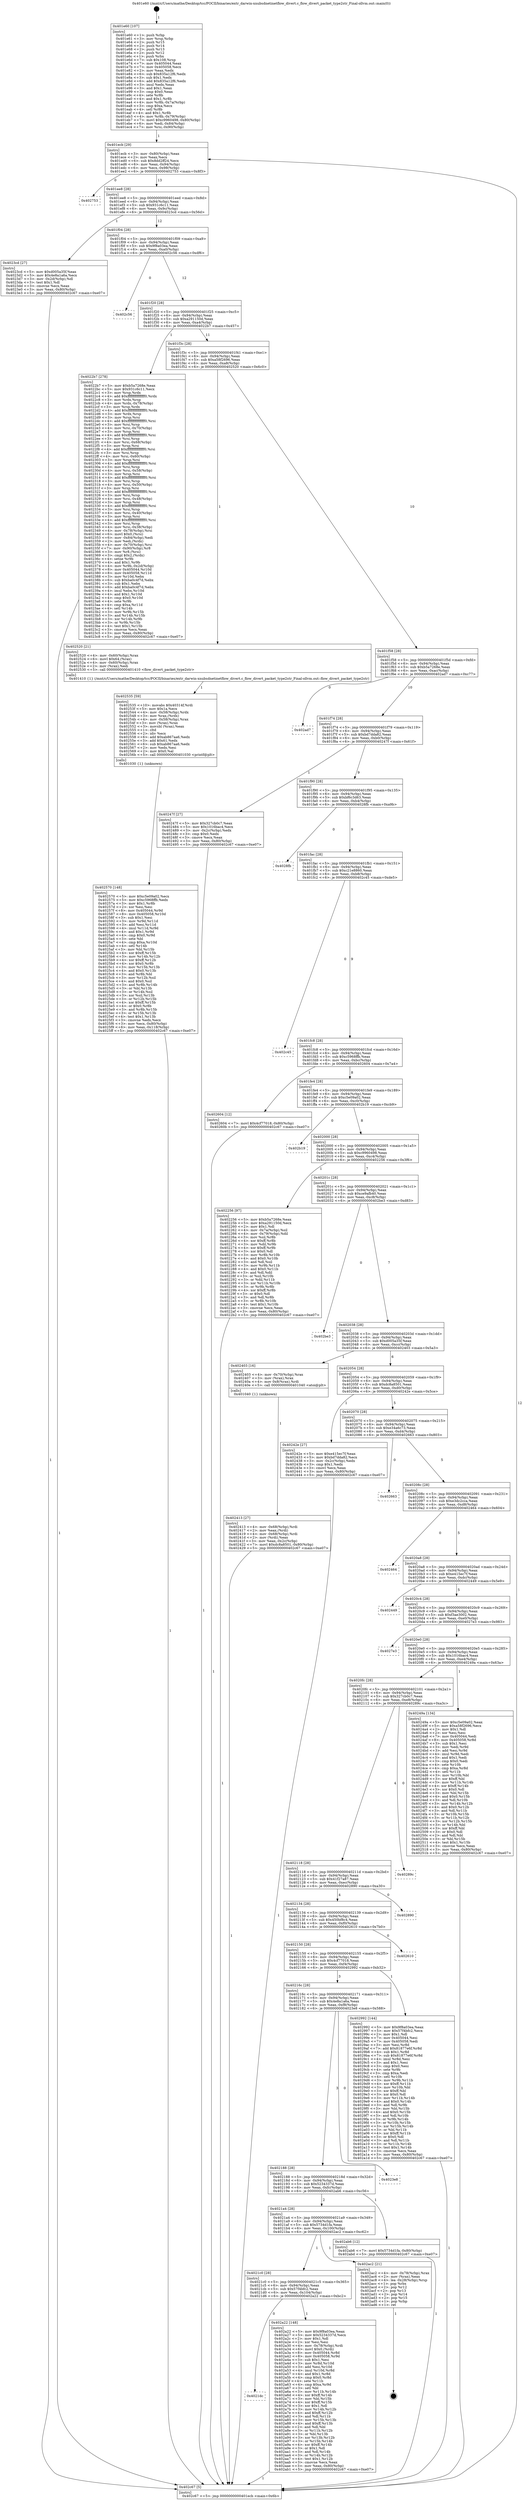 digraph "0x401e60" {
  label = "0x401e60 (/mnt/c/Users/mathe/Desktop/tcc/POCII/binaries/extr_darwin-xnubsdnetinetflow_divert.c_flow_divert_packet_type2str_Final-ollvm.out::main(0))"
  labelloc = "t"
  node[shape=record]

  Entry [label="",width=0.3,height=0.3,shape=circle,fillcolor=black,style=filled]
  "0x401ecb" [label="{
     0x401ecb [29]\l
     | [instrs]\l
     &nbsp;&nbsp;0x401ecb \<+3\>: mov -0x80(%rbp),%eax\l
     &nbsp;&nbsp;0x401ece \<+2\>: mov %eax,%ecx\l
     &nbsp;&nbsp;0x401ed0 \<+6\>: sub $0x8dd2ff24,%ecx\l
     &nbsp;&nbsp;0x401ed6 \<+6\>: mov %eax,-0x94(%rbp)\l
     &nbsp;&nbsp;0x401edc \<+6\>: mov %ecx,-0x98(%rbp)\l
     &nbsp;&nbsp;0x401ee2 \<+6\>: je 0000000000402753 \<main+0x8f3\>\l
  }"]
  "0x402753" [label="{
     0x402753\l
  }", style=dashed]
  "0x401ee8" [label="{
     0x401ee8 [28]\l
     | [instrs]\l
     &nbsp;&nbsp;0x401ee8 \<+5\>: jmp 0000000000401eed \<main+0x8d\>\l
     &nbsp;&nbsp;0x401eed \<+6\>: mov -0x94(%rbp),%eax\l
     &nbsp;&nbsp;0x401ef3 \<+5\>: sub $0x931c6c11,%eax\l
     &nbsp;&nbsp;0x401ef8 \<+6\>: mov %eax,-0x9c(%rbp)\l
     &nbsp;&nbsp;0x401efe \<+6\>: je 00000000004023cd \<main+0x56d\>\l
  }"]
  Exit [label="",width=0.3,height=0.3,shape=circle,fillcolor=black,style=filled,peripheries=2]
  "0x4023cd" [label="{
     0x4023cd [27]\l
     | [instrs]\l
     &nbsp;&nbsp;0x4023cd \<+5\>: mov $0xd005a35f,%eax\l
     &nbsp;&nbsp;0x4023d2 \<+5\>: mov $0x4e8a1a6a,%ecx\l
     &nbsp;&nbsp;0x4023d7 \<+3\>: mov -0x2d(%rbp),%dl\l
     &nbsp;&nbsp;0x4023da \<+3\>: test $0x1,%dl\l
     &nbsp;&nbsp;0x4023dd \<+3\>: cmovne %ecx,%eax\l
     &nbsp;&nbsp;0x4023e0 \<+3\>: mov %eax,-0x80(%rbp)\l
     &nbsp;&nbsp;0x4023e3 \<+5\>: jmp 0000000000402c67 \<main+0xe07\>\l
  }"]
  "0x401f04" [label="{
     0x401f04 [28]\l
     | [instrs]\l
     &nbsp;&nbsp;0x401f04 \<+5\>: jmp 0000000000401f09 \<main+0xa9\>\l
     &nbsp;&nbsp;0x401f09 \<+6\>: mov -0x94(%rbp),%eax\l
     &nbsp;&nbsp;0x401f0f \<+5\>: sub $0x9f8a03ea,%eax\l
     &nbsp;&nbsp;0x401f14 \<+6\>: mov %eax,-0xa0(%rbp)\l
     &nbsp;&nbsp;0x401f1a \<+6\>: je 0000000000402c56 \<main+0xdf6\>\l
  }"]
  "0x4021dc" [label="{
     0x4021dc\l
  }", style=dashed]
  "0x402c56" [label="{
     0x402c56\l
  }", style=dashed]
  "0x401f20" [label="{
     0x401f20 [28]\l
     | [instrs]\l
     &nbsp;&nbsp;0x401f20 \<+5\>: jmp 0000000000401f25 \<main+0xc5\>\l
     &nbsp;&nbsp;0x401f25 \<+6\>: mov -0x94(%rbp),%eax\l
     &nbsp;&nbsp;0x401f2b \<+5\>: sub $0xa291150d,%eax\l
     &nbsp;&nbsp;0x401f30 \<+6\>: mov %eax,-0xa4(%rbp)\l
     &nbsp;&nbsp;0x401f36 \<+6\>: je 00000000004022b7 \<main+0x457\>\l
  }"]
  "0x402a22" [label="{
     0x402a22 [148]\l
     | [instrs]\l
     &nbsp;&nbsp;0x402a22 \<+5\>: mov $0x9f8a03ea,%eax\l
     &nbsp;&nbsp;0x402a27 \<+5\>: mov $0x5234337d,%ecx\l
     &nbsp;&nbsp;0x402a2c \<+2\>: mov $0x1,%dl\l
     &nbsp;&nbsp;0x402a2e \<+2\>: xor %esi,%esi\l
     &nbsp;&nbsp;0x402a30 \<+4\>: mov -0x78(%rbp),%rdi\l
     &nbsp;&nbsp;0x402a34 \<+6\>: movl $0x0,(%rdi)\l
     &nbsp;&nbsp;0x402a3a \<+8\>: mov 0x405044,%r8d\l
     &nbsp;&nbsp;0x402a42 \<+8\>: mov 0x405058,%r9d\l
     &nbsp;&nbsp;0x402a4a \<+3\>: sub $0x1,%esi\l
     &nbsp;&nbsp;0x402a4d \<+3\>: mov %r8d,%r10d\l
     &nbsp;&nbsp;0x402a50 \<+3\>: add %esi,%r10d\l
     &nbsp;&nbsp;0x402a53 \<+4\>: imul %r10d,%r8d\l
     &nbsp;&nbsp;0x402a57 \<+4\>: and $0x1,%r8d\l
     &nbsp;&nbsp;0x402a5b \<+4\>: cmp $0x0,%r8d\l
     &nbsp;&nbsp;0x402a5f \<+4\>: sete %r11b\l
     &nbsp;&nbsp;0x402a63 \<+4\>: cmp $0xa,%r9d\l
     &nbsp;&nbsp;0x402a67 \<+3\>: setl %bl\l
     &nbsp;&nbsp;0x402a6a \<+3\>: mov %r11b,%r14b\l
     &nbsp;&nbsp;0x402a6d \<+4\>: xor $0xff,%r14b\l
     &nbsp;&nbsp;0x402a71 \<+3\>: mov %bl,%r15b\l
     &nbsp;&nbsp;0x402a74 \<+4\>: xor $0xff,%r15b\l
     &nbsp;&nbsp;0x402a78 \<+3\>: xor $0x1,%dl\l
     &nbsp;&nbsp;0x402a7b \<+3\>: mov %r14b,%r12b\l
     &nbsp;&nbsp;0x402a7e \<+4\>: and $0xff,%r12b\l
     &nbsp;&nbsp;0x402a82 \<+3\>: and %dl,%r11b\l
     &nbsp;&nbsp;0x402a85 \<+3\>: mov %r15b,%r13b\l
     &nbsp;&nbsp;0x402a88 \<+4\>: and $0xff,%r13b\l
     &nbsp;&nbsp;0x402a8c \<+2\>: and %dl,%bl\l
     &nbsp;&nbsp;0x402a8e \<+3\>: or %r11b,%r12b\l
     &nbsp;&nbsp;0x402a91 \<+3\>: or %bl,%r13b\l
     &nbsp;&nbsp;0x402a94 \<+3\>: xor %r13b,%r12b\l
     &nbsp;&nbsp;0x402a97 \<+3\>: or %r15b,%r14b\l
     &nbsp;&nbsp;0x402a9a \<+4\>: xor $0xff,%r14b\l
     &nbsp;&nbsp;0x402a9e \<+3\>: or $0x1,%dl\l
     &nbsp;&nbsp;0x402aa1 \<+3\>: and %dl,%r14b\l
     &nbsp;&nbsp;0x402aa4 \<+3\>: or %r14b,%r12b\l
     &nbsp;&nbsp;0x402aa7 \<+4\>: test $0x1,%r12b\l
     &nbsp;&nbsp;0x402aab \<+3\>: cmovne %ecx,%eax\l
     &nbsp;&nbsp;0x402aae \<+3\>: mov %eax,-0x80(%rbp)\l
     &nbsp;&nbsp;0x402ab1 \<+5\>: jmp 0000000000402c67 \<main+0xe07\>\l
  }"]
  "0x4022b7" [label="{
     0x4022b7 [278]\l
     | [instrs]\l
     &nbsp;&nbsp;0x4022b7 \<+5\>: mov $0xb5a7268e,%eax\l
     &nbsp;&nbsp;0x4022bc \<+5\>: mov $0x931c6c11,%ecx\l
     &nbsp;&nbsp;0x4022c1 \<+3\>: mov %rsp,%rdx\l
     &nbsp;&nbsp;0x4022c4 \<+4\>: add $0xfffffffffffffff0,%rdx\l
     &nbsp;&nbsp;0x4022c8 \<+3\>: mov %rdx,%rsp\l
     &nbsp;&nbsp;0x4022cb \<+4\>: mov %rdx,-0x78(%rbp)\l
     &nbsp;&nbsp;0x4022cf \<+3\>: mov %rsp,%rdx\l
     &nbsp;&nbsp;0x4022d2 \<+4\>: add $0xfffffffffffffff0,%rdx\l
     &nbsp;&nbsp;0x4022d6 \<+3\>: mov %rdx,%rsp\l
     &nbsp;&nbsp;0x4022d9 \<+3\>: mov %rsp,%rsi\l
     &nbsp;&nbsp;0x4022dc \<+4\>: add $0xfffffffffffffff0,%rsi\l
     &nbsp;&nbsp;0x4022e0 \<+3\>: mov %rsi,%rsp\l
     &nbsp;&nbsp;0x4022e3 \<+4\>: mov %rsi,-0x70(%rbp)\l
     &nbsp;&nbsp;0x4022e7 \<+3\>: mov %rsp,%rsi\l
     &nbsp;&nbsp;0x4022ea \<+4\>: add $0xfffffffffffffff0,%rsi\l
     &nbsp;&nbsp;0x4022ee \<+3\>: mov %rsi,%rsp\l
     &nbsp;&nbsp;0x4022f1 \<+4\>: mov %rsi,-0x68(%rbp)\l
     &nbsp;&nbsp;0x4022f5 \<+3\>: mov %rsp,%rsi\l
     &nbsp;&nbsp;0x4022f8 \<+4\>: add $0xfffffffffffffff0,%rsi\l
     &nbsp;&nbsp;0x4022fc \<+3\>: mov %rsi,%rsp\l
     &nbsp;&nbsp;0x4022ff \<+4\>: mov %rsi,-0x60(%rbp)\l
     &nbsp;&nbsp;0x402303 \<+3\>: mov %rsp,%rsi\l
     &nbsp;&nbsp;0x402306 \<+4\>: add $0xfffffffffffffff0,%rsi\l
     &nbsp;&nbsp;0x40230a \<+3\>: mov %rsi,%rsp\l
     &nbsp;&nbsp;0x40230d \<+4\>: mov %rsi,-0x58(%rbp)\l
     &nbsp;&nbsp;0x402311 \<+3\>: mov %rsp,%rsi\l
     &nbsp;&nbsp;0x402314 \<+4\>: add $0xfffffffffffffff0,%rsi\l
     &nbsp;&nbsp;0x402318 \<+3\>: mov %rsi,%rsp\l
     &nbsp;&nbsp;0x40231b \<+4\>: mov %rsi,-0x50(%rbp)\l
     &nbsp;&nbsp;0x40231f \<+3\>: mov %rsp,%rsi\l
     &nbsp;&nbsp;0x402322 \<+4\>: add $0xfffffffffffffff0,%rsi\l
     &nbsp;&nbsp;0x402326 \<+3\>: mov %rsi,%rsp\l
     &nbsp;&nbsp;0x402329 \<+4\>: mov %rsi,-0x48(%rbp)\l
     &nbsp;&nbsp;0x40232d \<+3\>: mov %rsp,%rsi\l
     &nbsp;&nbsp;0x402330 \<+4\>: add $0xfffffffffffffff0,%rsi\l
     &nbsp;&nbsp;0x402334 \<+3\>: mov %rsi,%rsp\l
     &nbsp;&nbsp;0x402337 \<+4\>: mov %rsi,-0x40(%rbp)\l
     &nbsp;&nbsp;0x40233b \<+3\>: mov %rsp,%rsi\l
     &nbsp;&nbsp;0x40233e \<+4\>: add $0xfffffffffffffff0,%rsi\l
     &nbsp;&nbsp;0x402342 \<+3\>: mov %rsi,%rsp\l
     &nbsp;&nbsp;0x402345 \<+4\>: mov %rsi,-0x38(%rbp)\l
     &nbsp;&nbsp;0x402349 \<+4\>: mov -0x78(%rbp),%rsi\l
     &nbsp;&nbsp;0x40234d \<+6\>: movl $0x0,(%rsi)\l
     &nbsp;&nbsp;0x402353 \<+6\>: mov -0x84(%rbp),%edi\l
     &nbsp;&nbsp;0x402359 \<+2\>: mov %edi,(%rdx)\l
     &nbsp;&nbsp;0x40235b \<+4\>: mov -0x70(%rbp),%rsi\l
     &nbsp;&nbsp;0x40235f \<+7\>: mov -0x90(%rbp),%r8\l
     &nbsp;&nbsp;0x402366 \<+3\>: mov %r8,(%rsi)\l
     &nbsp;&nbsp;0x402369 \<+3\>: cmpl $0x2,(%rdx)\l
     &nbsp;&nbsp;0x40236c \<+4\>: setne %r9b\l
     &nbsp;&nbsp;0x402370 \<+4\>: and $0x1,%r9b\l
     &nbsp;&nbsp;0x402374 \<+4\>: mov %r9b,-0x2d(%rbp)\l
     &nbsp;&nbsp;0x402378 \<+8\>: mov 0x405044,%r10d\l
     &nbsp;&nbsp;0x402380 \<+8\>: mov 0x405058,%r11d\l
     &nbsp;&nbsp;0x402388 \<+3\>: mov %r10d,%ebx\l
     &nbsp;&nbsp;0x40238b \<+6\>: sub $0xba0c4f7d,%ebx\l
     &nbsp;&nbsp;0x402391 \<+3\>: sub $0x1,%ebx\l
     &nbsp;&nbsp;0x402394 \<+6\>: add $0xba0c4f7d,%ebx\l
     &nbsp;&nbsp;0x40239a \<+4\>: imul %ebx,%r10d\l
     &nbsp;&nbsp;0x40239e \<+4\>: and $0x1,%r10d\l
     &nbsp;&nbsp;0x4023a2 \<+4\>: cmp $0x0,%r10d\l
     &nbsp;&nbsp;0x4023a6 \<+4\>: sete %r9b\l
     &nbsp;&nbsp;0x4023aa \<+4\>: cmp $0xa,%r11d\l
     &nbsp;&nbsp;0x4023ae \<+4\>: setl %r14b\l
     &nbsp;&nbsp;0x4023b2 \<+3\>: mov %r9b,%r15b\l
     &nbsp;&nbsp;0x4023b5 \<+3\>: and %r14b,%r15b\l
     &nbsp;&nbsp;0x4023b8 \<+3\>: xor %r14b,%r9b\l
     &nbsp;&nbsp;0x4023bb \<+3\>: or %r9b,%r15b\l
     &nbsp;&nbsp;0x4023be \<+4\>: test $0x1,%r15b\l
     &nbsp;&nbsp;0x4023c2 \<+3\>: cmovne %ecx,%eax\l
     &nbsp;&nbsp;0x4023c5 \<+3\>: mov %eax,-0x80(%rbp)\l
     &nbsp;&nbsp;0x4023c8 \<+5\>: jmp 0000000000402c67 \<main+0xe07\>\l
  }"]
  "0x401f3c" [label="{
     0x401f3c [28]\l
     | [instrs]\l
     &nbsp;&nbsp;0x401f3c \<+5\>: jmp 0000000000401f41 \<main+0xe1\>\l
     &nbsp;&nbsp;0x401f41 \<+6\>: mov -0x94(%rbp),%eax\l
     &nbsp;&nbsp;0x401f47 \<+5\>: sub $0xa58f2696,%eax\l
     &nbsp;&nbsp;0x401f4c \<+6\>: mov %eax,-0xa8(%rbp)\l
     &nbsp;&nbsp;0x401f52 \<+6\>: je 0000000000402520 \<main+0x6c0\>\l
  }"]
  "0x4021c0" [label="{
     0x4021c0 [28]\l
     | [instrs]\l
     &nbsp;&nbsp;0x4021c0 \<+5\>: jmp 00000000004021c5 \<main+0x365\>\l
     &nbsp;&nbsp;0x4021c5 \<+6\>: mov -0x94(%rbp),%eax\l
     &nbsp;&nbsp;0x4021cb \<+5\>: sub $0x57f4bfc2,%eax\l
     &nbsp;&nbsp;0x4021d0 \<+6\>: mov %eax,-0x104(%rbp)\l
     &nbsp;&nbsp;0x4021d6 \<+6\>: je 0000000000402a22 \<main+0xbc2\>\l
  }"]
  "0x402520" [label="{
     0x402520 [21]\l
     | [instrs]\l
     &nbsp;&nbsp;0x402520 \<+4\>: mov -0x60(%rbp),%rax\l
     &nbsp;&nbsp;0x402524 \<+6\>: movl $0x64,(%rax)\l
     &nbsp;&nbsp;0x40252a \<+4\>: mov -0x60(%rbp),%rax\l
     &nbsp;&nbsp;0x40252e \<+2\>: mov (%rax),%edi\l
     &nbsp;&nbsp;0x402530 \<+5\>: call 0000000000401410 \<flow_divert_packet_type2str\>\l
     | [calls]\l
     &nbsp;&nbsp;0x401410 \{1\} (/mnt/c/Users/mathe/Desktop/tcc/POCII/binaries/extr_darwin-xnubsdnetinetflow_divert.c_flow_divert_packet_type2str_Final-ollvm.out::flow_divert_packet_type2str)\l
  }"]
  "0x401f58" [label="{
     0x401f58 [28]\l
     | [instrs]\l
     &nbsp;&nbsp;0x401f58 \<+5\>: jmp 0000000000401f5d \<main+0xfd\>\l
     &nbsp;&nbsp;0x401f5d \<+6\>: mov -0x94(%rbp),%eax\l
     &nbsp;&nbsp;0x401f63 \<+5\>: sub $0xb5a7268e,%eax\l
     &nbsp;&nbsp;0x401f68 \<+6\>: mov %eax,-0xac(%rbp)\l
     &nbsp;&nbsp;0x401f6e \<+6\>: je 0000000000402ad7 \<main+0xc77\>\l
  }"]
  "0x402ac2" [label="{
     0x402ac2 [21]\l
     | [instrs]\l
     &nbsp;&nbsp;0x402ac2 \<+4\>: mov -0x78(%rbp),%rax\l
     &nbsp;&nbsp;0x402ac6 \<+2\>: mov (%rax),%eax\l
     &nbsp;&nbsp;0x402ac8 \<+4\>: lea -0x28(%rbp),%rsp\l
     &nbsp;&nbsp;0x402acc \<+1\>: pop %rbx\l
     &nbsp;&nbsp;0x402acd \<+2\>: pop %r12\l
     &nbsp;&nbsp;0x402acf \<+2\>: pop %r13\l
     &nbsp;&nbsp;0x402ad1 \<+2\>: pop %r14\l
     &nbsp;&nbsp;0x402ad3 \<+2\>: pop %r15\l
     &nbsp;&nbsp;0x402ad5 \<+1\>: pop %rbp\l
     &nbsp;&nbsp;0x402ad6 \<+1\>: ret\l
  }"]
  "0x402ad7" [label="{
     0x402ad7\l
  }", style=dashed]
  "0x401f74" [label="{
     0x401f74 [28]\l
     | [instrs]\l
     &nbsp;&nbsp;0x401f74 \<+5\>: jmp 0000000000401f79 \<main+0x119\>\l
     &nbsp;&nbsp;0x401f79 \<+6\>: mov -0x94(%rbp),%eax\l
     &nbsp;&nbsp;0x401f7f \<+5\>: sub $0xbd7dda82,%eax\l
     &nbsp;&nbsp;0x401f84 \<+6\>: mov %eax,-0xb0(%rbp)\l
     &nbsp;&nbsp;0x401f8a \<+6\>: je 000000000040247f \<main+0x61f\>\l
  }"]
  "0x4021a4" [label="{
     0x4021a4 [28]\l
     | [instrs]\l
     &nbsp;&nbsp;0x4021a4 \<+5\>: jmp 00000000004021a9 \<main+0x349\>\l
     &nbsp;&nbsp;0x4021a9 \<+6\>: mov -0x94(%rbp),%eax\l
     &nbsp;&nbsp;0x4021af \<+5\>: sub $0x5734d1fa,%eax\l
     &nbsp;&nbsp;0x4021b4 \<+6\>: mov %eax,-0x100(%rbp)\l
     &nbsp;&nbsp;0x4021ba \<+6\>: je 0000000000402ac2 \<main+0xc62\>\l
  }"]
  "0x40247f" [label="{
     0x40247f [27]\l
     | [instrs]\l
     &nbsp;&nbsp;0x40247f \<+5\>: mov $0x327cb0c7,%eax\l
     &nbsp;&nbsp;0x402484 \<+5\>: mov $0x1016bac4,%ecx\l
     &nbsp;&nbsp;0x402489 \<+3\>: mov -0x2c(%rbp),%edx\l
     &nbsp;&nbsp;0x40248c \<+3\>: cmp $0x0,%edx\l
     &nbsp;&nbsp;0x40248f \<+3\>: cmove %ecx,%eax\l
     &nbsp;&nbsp;0x402492 \<+3\>: mov %eax,-0x80(%rbp)\l
     &nbsp;&nbsp;0x402495 \<+5\>: jmp 0000000000402c67 \<main+0xe07\>\l
  }"]
  "0x401f90" [label="{
     0x401f90 [28]\l
     | [instrs]\l
     &nbsp;&nbsp;0x401f90 \<+5\>: jmp 0000000000401f95 \<main+0x135\>\l
     &nbsp;&nbsp;0x401f95 \<+6\>: mov -0x94(%rbp),%eax\l
     &nbsp;&nbsp;0x401f9b \<+5\>: sub $0xbf6c3d63,%eax\l
     &nbsp;&nbsp;0x401fa0 \<+6\>: mov %eax,-0xb4(%rbp)\l
     &nbsp;&nbsp;0x401fa6 \<+6\>: je 00000000004028fb \<main+0xa9b\>\l
  }"]
  "0x402ab6" [label="{
     0x402ab6 [12]\l
     | [instrs]\l
     &nbsp;&nbsp;0x402ab6 \<+7\>: movl $0x5734d1fa,-0x80(%rbp)\l
     &nbsp;&nbsp;0x402abd \<+5\>: jmp 0000000000402c67 \<main+0xe07\>\l
  }"]
  "0x4028fb" [label="{
     0x4028fb\l
  }", style=dashed]
  "0x401fac" [label="{
     0x401fac [28]\l
     | [instrs]\l
     &nbsp;&nbsp;0x401fac \<+5\>: jmp 0000000000401fb1 \<main+0x151\>\l
     &nbsp;&nbsp;0x401fb1 \<+6\>: mov -0x94(%rbp),%eax\l
     &nbsp;&nbsp;0x401fb7 \<+5\>: sub $0xc21e8860,%eax\l
     &nbsp;&nbsp;0x401fbc \<+6\>: mov %eax,-0xb8(%rbp)\l
     &nbsp;&nbsp;0x401fc2 \<+6\>: je 0000000000402c45 \<main+0xde5\>\l
  }"]
  "0x402188" [label="{
     0x402188 [28]\l
     | [instrs]\l
     &nbsp;&nbsp;0x402188 \<+5\>: jmp 000000000040218d \<main+0x32d\>\l
     &nbsp;&nbsp;0x40218d \<+6\>: mov -0x94(%rbp),%eax\l
     &nbsp;&nbsp;0x402193 \<+5\>: sub $0x5234337d,%eax\l
     &nbsp;&nbsp;0x402198 \<+6\>: mov %eax,-0xfc(%rbp)\l
     &nbsp;&nbsp;0x40219e \<+6\>: je 0000000000402ab6 \<main+0xc56\>\l
  }"]
  "0x402c45" [label="{
     0x402c45\l
  }", style=dashed]
  "0x401fc8" [label="{
     0x401fc8 [28]\l
     | [instrs]\l
     &nbsp;&nbsp;0x401fc8 \<+5\>: jmp 0000000000401fcd \<main+0x16d\>\l
     &nbsp;&nbsp;0x401fcd \<+6\>: mov -0x94(%rbp),%eax\l
     &nbsp;&nbsp;0x401fd3 \<+5\>: sub $0xc5968ffb,%eax\l
     &nbsp;&nbsp;0x401fd8 \<+6\>: mov %eax,-0xbc(%rbp)\l
     &nbsp;&nbsp;0x401fde \<+6\>: je 0000000000402604 \<main+0x7a4\>\l
  }"]
  "0x4023e8" [label="{
     0x4023e8\l
  }", style=dashed]
  "0x402604" [label="{
     0x402604 [12]\l
     | [instrs]\l
     &nbsp;&nbsp;0x402604 \<+7\>: movl $0x4cf77018,-0x80(%rbp)\l
     &nbsp;&nbsp;0x40260b \<+5\>: jmp 0000000000402c67 \<main+0xe07\>\l
  }"]
  "0x401fe4" [label="{
     0x401fe4 [28]\l
     | [instrs]\l
     &nbsp;&nbsp;0x401fe4 \<+5\>: jmp 0000000000401fe9 \<main+0x189\>\l
     &nbsp;&nbsp;0x401fe9 \<+6\>: mov -0x94(%rbp),%eax\l
     &nbsp;&nbsp;0x401fef \<+5\>: sub $0xc5e09a02,%eax\l
     &nbsp;&nbsp;0x401ff4 \<+6\>: mov %eax,-0xc0(%rbp)\l
     &nbsp;&nbsp;0x401ffa \<+6\>: je 0000000000402b19 \<main+0xcb9\>\l
  }"]
  "0x40216c" [label="{
     0x40216c [28]\l
     | [instrs]\l
     &nbsp;&nbsp;0x40216c \<+5\>: jmp 0000000000402171 \<main+0x311\>\l
     &nbsp;&nbsp;0x402171 \<+6\>: mov -0x94(%rbp),%eax\l
     &nbsp;&nbsp;0x402177 \<+5\>: sub $0x4e8a1a6a,%eax\l
     &nbsp;&nbsp;0x40217c \<+6\>: mov %eax,-0xf8(%rbp)\l
     &nbsp;&nbsp;0x402182 \<+6\>: je 00000000004023e8 \<main+0x588\>\l
  }"]
  "0x402b19" [label="{
     0x402b19\l
  }", style=dashed]
  "0x402000" [label="{
     0x402000 [28]\l
     | [instrs]\l
     &nbsp;&nbsp;0x402000 \<+5\>: jmp 0000000000402005 \<main+0x1a5\>\l
     &nbsp;&nbsp;0x402005 \<+6\>: mov -0x94(%rbp),%eax\l
     &nbsp;&nbsp;0x40200b \<+5\>: sub $0xc9960498,%eax\l
     &nbsp;&nbsp;0x402010 \<+6\>: mov %eax,-0xc4(%rbp)\l
     &nbsp;&nbsp;0x402016 \<+6\>: je 0000000000402256 \<main+0x3f6\>\l
  }"]
  "0x402992" [label="{
     0x402992 [144]\l
     | [instrs]\l
     &nbsp;&nbsp;0x402992 \<+5\>: mov $0x9f8a03ea,%eax\l
     &nbsp;&nbsp;0x402997 \<+5\>: mov $0x57f4bfc2,%ecx\l
     &nbsp;&nbsp;0x40299c \<+2\>: mov $0x1,%dl\l
     &nbsp;&nbsp;0x40299e \<+7\>: mov 0x405044,%esi\l
     &nbsp;&nbsp;0x4029a5 \<+7\>: mov 0x405058,%edi\l
     &nbsp;&nbsp;0x4029ac \<+3\>: mov %esi,%r8d\l
     &nbsp;&nbsp;0x4029af \<+7\>: add $0x81877e6f,%r8d\l
     &nbsp;&nbsp;0x4029b6 \<+4\>: sub $0x1,%r8d\l
     &nbsp;&nbsp;0x4029ba \<+7\>: sub $0x81877e6f,%r8d\l
     &nbsp;&nbsp;0x4029c1 \<+4\>: imul %r8d,%esi\l
     &nbsp;&nbsp;0x4029c5 \<+3\>: and $0x1,%esi\l
     &nbsp;&nbsp;0x4029c8 \<+3\>: cmp $0x0,%esi\l
     &nbsp;&nbsp;0x4029cb \<+4\>: sete %r9b\l
     &nbsp;&nbsp;0x4029cf \<+3\>: cmp $0xa,%edi\l
     &nbsp;&nbsp;0x4029d2 \<+4\>: setl %r10b\l
     &nbsp;&nbsp;0x4029d6 \<+3\>: mov %r9b,%r11b\l
     &nbsp;&nbsp;0x4029d9 \<+4\>: xor $0xff,%r11b\l
     &nbsp;&nbsp;0x4029dd \<+3\>: mov %r10b,%bl\l
     &nbsp;&nbsp;0x4029e0 \<+3\>: xor $0xff,%bl\l
     &nbsp;&nbsp;0x4029e3 \<+3\>: xor $0x0,%dl\l
     &nbsp;&nbsp;0x4029e6 \<+3\>: mov %r11b,%r14b\l
     &nbsp;&nbsp;0x4029e9 \<+4\>: and $0x0,%r14b\l
     &nbsp;&nbsp;0x4029ed \<+3\>: and %dl,%r9b\l
     &nbsp;&nbsp;0x4029f0 \<+3\>: mov %bl,%r15b\l
     &nbsp;&nbsp;0x4029f3 \<+4\>: and $0x0,%r15b\l
     &nbsp;&nbsp;0x4029f7 \<+3\>: and %dl,%r10b\l
     &nbsp;&nbsp;0x4029fa \<+3\>: or %r9b,%r14b\l
     &nbsp;&nbsp;0x4029fd \<+3\>: or %r10b,%r15b\l
     &nbsp;&nbsp;0x402a00 \<+3\>: xor %r15b,%r14b\l
     &nbsp;&nbsp;0x402a03 \<+3\>: or %bl,%r11b\l
     &nbsp;&nbsp;0x402a06 \<+4\>: xor $0xff,%r11b\l
     &nbsp;&nbsp;0x402a0a \<+3\>: or $0x0,%dl\l
     &nbsp;&nbsp;0x402a0d \<+3\>: and %dl,%r11b\l
     &nbsp;&nbsp;0x402a10 \<+3\>: or %r11b,%r14b\l
     &nbsp;&nbsp;0x402a13 \<+4\>: test $0x1,%r14b\l
     &nbsp;&nbsp;0x402a17 \<+3\>: cmovne %ecx,%eax\l
     &nbsp;&nbsp;0x402a1a \<+3\>: mov %eax,-0x80(%rbp)\l
     &nbsp;&nbsp;0x402a1d \<+5\>: jmp 0000000000402c67 \<main+0xe07\>\l
  }"]
  "0x402256" [label="{
     0x402256 [97]\l
     | [instrs]\l
     &nbsp;&nbsp;0x402256 \<+5\>: mov $0xb5a7268e,%eax\l
     &nbsp;&nbsp;0x40225b \<+5\>: mov $0xa291150d,%ecx\l
     &nbsp;&nbsp;0x402260 \<+2\>: mov $0x1,%dl\l
     &nbsp;&nbsp;0x402262 \<+4\>: mov -0x7a(%rbp),%sil\l
     &nbsp;&nbsp;0x402266 \<+4\>: mov -0x79(%rbp),%dil\l
     &nbsp;&nbsp;0x40226a \<+3\>: mov %sil,%r8b\l
     &nbsp;&nbsp;0x40226d \<+4\>: xor $0xff,%r8b\l
     &nbsp;&nbsp;0x402271 \<+3\>: mov %dil,%r9b\l
     &nbsp;&nbsp;0x402274 \<+4\>: xor $0xff,%r9b\l
     &nbsp;&nbsp;0x402278 \<+3\>: xor $0x0,%dl\l
     &nbsp;&nbsp;0x40227b \<+3\>: mov %r8b,%r10b\l
     &nbsp;&nbsp;0x40227e \<+4\>: and $0x0,%r10b\l
     &nbsp;&nbsp;0x402282 \<+3\>: and %dl,%sil\l
     &nbsp;&nbsp;0x402285 \<+3\>: mov %r9b,%r11b\l
     &nbsp;&nbsp;0x402288 \<+4\>: and $0x0,%r11b\l
     &nbsp;&nbsp;0x40228c \<+3\>: and %dl,%dil\l
     &nbsp;&nbsp;0x40228f \<+3\>: or %sil,%r10b\l
     &nbsp;&nbsp;0x402292 \<+3\>: or %dil,%r11b\l
     &nbsp;&nbsp;0x402295 \<+3\>: xor %r11b,%r10b\l
     &nbsp;&nbsp;0x402298 \<+3\>: or %r9b,%r8b\l
     &nbsp;&nbsp;0x40229b \<+4\>: xor $0xff,%r8b\l
     &nbsp;&nbsp;0x40229f \<+3\>: or $0x0,%dl\l
     &nbsp;&nbsp;0x4022a2 \<+3\>: and %dl,%r8b\l
     &nbsp;&nbsp;0x4022a5 \<+3\>: or %r8b,%r10b\l
     &nbsp;&nbsp;0x4022a8 \<+4\>: test $0x1,%r10b\l
     &nbsp;&nbsp;0x4022ac \<+3\>: cmovne %ecx,%eax\l
     &nbsp;&nbsp;0x4022af \<+3\>: mov %eax,-0x80(%rbp)\l
     &nbsp;&nbsp;0x4022b2 \<+5\>: jmp 0000000000402c67 \<main+0xe07\>\l
  }"]
  "0x40201c" [label="{
     0x40201c [28]\l
     | [instrs]\l
     &nbsp;&nbsp;0x40201c \<+5\>: jmp 0000000000402021 \<main+0x1c1\>\l
     &nbsp;&nbsp;0x402021 \<+6\>: mov -0x94(%rbp),%eax\l
     &nbsp;&nbsp;0x402027 \<+5\>: sub $0xce9afb40,%eax\l
     &nbsp;&nbsp;0x40202c \<+6\>: mov %eax,-0xc8(%rbp)\l
     &nbsp;&nbsp;0x402032 \<+6\>: je 0000000000402be3 \<main+0xd83\>\l
  }"]
  "0x402c67" [label="{
     0x402c67 [5]\l
     | [instrs]\l
     &nbsp;&nbsp;0x402c67 \<+5\>: jmp 0000000000401ecb \<main+0x6b\>\l
  }"]
  "0x401e60" [label="{
     0x401e60 [107]\l
     | [instrs]\l
     &nbsp;&nbsp;0x401e60 \<+1\>: push %rbp\l
     &nbsp;&nbsp;0x401e61 \<+3\>: mov %rsp,%rbp\l
     &nbsp;&nbsp;0x401e64 \<+2\>: push %r15\l
     &nbsp;&nbsp;0x401e66 \<+2\>: push %r14\l
     &nbsp;&nbsp;0x401e68 \<+2\>: push %r13\l
     &nbsp;&nbsp;0x401e6a \<+2\>: push %r12\l
     &nbsp;&nbsp;0x401e6c \<+1\>: push %rbx\l
     &nbsp;&nbsp;0x401e6d \<+7\>: sub $0x108,%rsp\l
     &nbsp;&nbsp;0x401e74 \<+7\>: mov 0x405044,%eax\l
     &nbsp;&nbsp;0x401e7b \<+7\>: mov 0x405058,%ecx\l
     &nbsp;&nbsp;0x401e82 \<+2\>: mov %eax,%edx\l
     &nbsp;&nbsp;0x401e84 \<+6\>: sub $0x835a12f6,%edx\l
     &nbsp;&nbsp;0x401e8a \<+3\>: sub $0x1,%edx\l
     &nbsp;&nbsp;0x401e8d \<+6\>: add $0x835a12f6,%edx\l
     &nbsp;&nbsp;0x401e93 \<+3\>: imul %edx,%eax\l
     &nbsp;&nbsp;0x401e96 \<+3\>: and $0x1,%eax\l
     &nbsp;&nbsp;0x401e99 \<+3\>: cmp $0x0,%eax\l
     &nbsp;&nbsp;0x401e9c \<+4\>: sete %r8b\l
     &nbsp;&nbsp;0x401ea0 \<+4\>: and $0x1,%r8b\l
     &nbsp;&nbsp;0x401ea4 \<+4\>: mov %r8b,-0x7a(%rbp)\l
     &nbsp;&nbsp;0x401ea8 \<+3\>: cmp $0xa,%ecx\l
     &nbsp;&nbsp;0x401eab \<+4\>: setl %r8b\l
     &nbsp;&nbsp;0x401eaf \<+4\>: and $0x1,%r8b\l
     &nbsp;&nbsp;0x401eb3 \<+4\>: mov %r8b,-0x79(%rbp)\l
     &nbsp;&nbsp;0x401eb7 \<+7\>: movl $0xc9960498,-0x80(%rbp)\l
     &nbsp;&nbsp;0x401ebe \<+6\>: mov %edi,-0x84(%rbp)\l
     &nbsp;&nbsp;0x401ec4 \<+7\>: mov %rsi,-0x90(%rbp)\l
  }"]
  "0x402150" [label="{
     0x402150 [28]\l
     | [instrs]\l
     &nbsp;&nbsp;0x402150 \<+5\>: jmp 0000000000402155 \<main+0x2f5\>\l
     &nbsp;&nbsp;0x402155 \<+6\>: mov -0x94(%rbp),%eax\l
     &nbsp;&nbsp;0x40215b \<+5\>: sub $0x4cf77018,%eax\l
     &nbsp;&nbsp;0x402160 \<+6\>: mov %eax,-0xf4(%rbp)\l
     &nbsp;&nbsp;0x402166 \<+6\>: je 0000000000402992 \<main+0xb32\>\l
  }"]
  "0x402610" [label="{
     0x402610\l
  }", style=dashed]
  "0x402be3" [label="{
     0x402be3\l
  }", style=dashed]
  "0x402038" [label="{
     0x402038 [28]\l
     | [instrs]\l
     &nbsp;&nbsp;0x402038 \<+5\>: jmp 000000000040203d \<main+0x1dd\>\l
     &nbsp;&nbsp;0x40203d \<+6\>: mov -0x94(%rbp),%eax\l
     &nbsp;&nbsp;0x402043 \<+5\>: sub $0xd005a35f,%eax\l
     &nbsp;&nbsp;0x402048 \<+6\>: mov %eax,-0xcc(%rbp)\l
     &nbsp;&nbsp;0x40204e \<+6\>: je 0000000000402403 \<main+0x5a3\>\l
  }"]
  "0x402134" [label="{
     0x402134 [28]\l
     | [instrs]\l
     &nbsp;&nbsp;0x402134 \<+5\>: jmp 0000000000402139 \<main+0x2d9\>\l
     &nbsp;&nbsp;0x402139 \<+6\>: mov -0x94(%rbp),%eax\l
     &nbsp;&nbsp;0x40213f \<+5\>: sub $0x450bf8c4,%eax\l
     &nbsp;&nbsp;0x402144 \<+6\>: mov %eax,-0xf0(%rbp)\l
     &nbsp;&nbsp;0x40214a \<+6\>: je 0000000000402610 \<main+0x7b0\>\l
  }"]
  "0x402403" [label="{
     0x402403 [16]\l
     | [instrs]\l
     &nbsp;&nbsp;0x402403 \<+4\>: mov -0x70(%rbp),%rax\l
     &nbsp;&nbsp;0x402407 \<+3\>: mov (%rax),%rax\l
     &nbsp;&nbsp;0x40240a \<+4\>: mov 0x8(%rax),%rdi\l
     &nbsp;&nbsp;0x40240e \<+5\>: call 0000000000401040 \<atoi@plt\>\l
     | [calls]\l
     &nbsp;&nbsp;0x401040 \{1\} (unknown)\l
  }"]
  "0x402054" [label="{
     0x402054 [28]\l
     | [instrs]\l
     &nbsp;&nbsp;0x402054 \<+5\>: jmp 0000000000402059 \<main+0x1f9\>\l
     &nbsp;&nbsp;0x402059 \<+6\>: mov -0x94(%rbp),%eax\l
     &nbsp;&nbsp;0x40205f \<+5\>: sub $0xdc8a8501,%eax\l
     &nbsp;&nbsp;0x402064 \<+6\>: mov %eax,-0xd0(%rbp)\l
     &nbsp;&nbsp;0x40206a \<+6\>: je 000000000040242e \<main+0x5ce\>\l
  }"]
  "0x402413" [label="{
     0x402413 [27]\l
     | [instrs]\l
     &nbsp;&nbsp;0x402413 \<+4\>: mov -0x68(%rbp),%rdi\l
     &nbsp;&nbsp;0x402417 \<+2\>: mov %eax,(%rdi)\l
     &nbsp;&nbsp;0x402419 \<+4\>: mov -0x68(%rbp),%rdi\l
     &nbsp;&nbsp;0x40241d \<+2\>: mov (%rdi),%eax\l
     &nbsp;&nbsp;0x40241f \<+3\>: mov %eax,-0x2c(%rbp)\l
     &nbsp;&nbsp;0x402422 \<+7\>: movl $0xdc8a8501,-0x80(%rbp)\l
     &nbsp;&nbsp;0x402429 \<+5\>: jmp 0000000000402c67 \<main+0xe07\>\l
  }"]
  "0x402890" [label="{
     0x402890\l
  }", style=dashed]
  "0x40242e" [label="{
     0x40242e [27]\l
     | [instrs]\l
     &nbsp;&nbsp;0x40242e \<+5\>: mov $0xe415ec7f,%eax\l
     &nbsp;&nbsp;0x402433 \<+5\>: mov $0xbd7dda82,%ecx\l
     &nbsp;&nbsp;0x402438 \<+3\>: mov -0x2c(%rbp),%edx\l
     &nbsp;&nbsp;0x40243b \<+3\>: cmp $0x1,%edx\l
     &nbsp;&nbsp;0x40243e \<+3\>: cmovl %ecx,%eax\l
     &nbsp;&nbsp;0x402441 \<+3\>: mov %eax,-0x80(%rbp)\l
     &nbsp;&nbsp;0x402444 \<+5\>: jmp 0000000000402c67 \<main+0xe07\>\l
  }"]
  "0x402070" [label="{
     0x402070 [28]\l
     | [instrs]\l
     &nbsp;&nbsp;0x402070 \<+5\>: jmp 0000000000402075 \<main+0x215\>\l
     &nbsp;&nbsp;0x402075 \<+6\>: mov -0x94(%rbp),%eax\l
     &nbsp;&nbsp;0x40207b \<+5\>: sub $0xe34a6c73,%eax\l
     &nbsp;&nbsp;0x402080 \<+6\>: mov %eax,-0xd4(%rbp)\l
     &nbsp;&nbsp;0x402086 \<+6\>: je 0000000000402663 \<main+0x803\>\l
  }"]
  "0x402118" [label="{
     0x402118 [28]\l
     | [instrs]\l
     &nbsp;&nbsp;0x402118 \<+5\>: jmp 000000000040211d \<main+0x2bd\>\l
     &nbsp;&nbsp;0x40211d \<+6\>: mov -0x94(%rbp),%eax\l
     &nbsp;&nbsp;0x402123 \<+5\>: sub $0x41f27a87,%eax\l
     &nbsp;&nbsp;0x402128 \<+6\>: mov %eax,-0xec(%rbp)\l
     &nbsp;&nbsp;0x40212e \<+6\>: je 0000000000402890 \<main+0xa30\>\l
  }"]
  "0x402663" [label="{
     0x402663\l
  }", style=dashed]
  "0x40208c" [label="{
     0x40208c [28]\l
     | [instrs]\l
     &nbsp;&nbsp;0x40208c \<+5\>: jmp 0000000000402091 \<main+0x231\>\l
     &nbsp;&nbsp;0x402091 \<+6\>: mov -0x94(%rbp),%eax\l
     &nbsp;&nbsp;0x402097 \<+5\>: sub $0xe3dc2cca,%eax\l
     &nbsp;&nbsp;0x40209c \<+6\>: mov %eax,-0xd8(%rbp)\l
     &nbsp;&nbsp;0x4020a2 \<+6\>: je 0000000000402464 \<main+0x604\>\l
  }"]
  "0x40289c" [label="{
     0x40289c\l
  }", style=dashed]
  "0x402464" [label="{
     0x402464\l
  }", style=dashed]
  "0x4020a8" [label="{
     0x4020a8 [28]\l
     | [instrs]\l
     &nbsp;&nbsp;0x4020a8 \<+5\>: jmp 00000000004020ad \<main+0x24d\>\l
     &nbsp;&nbsp;0x4020ad \<+6\>: mov -0x94(%rbp),%eax\l
     &nbsp;&nbsp;0x4020b3 \<+5\>: sub $0xe415ec7f,%eax\l
     &nbsp;&nbsp;0x4020b8 \<+6\>: mov %eax,-0xdc(%rbp)\l
     &nbsp;&nbsp;0x4020be \<+6\>: je 0000000000402449 \<main+0x5e9\>\l
  }"]
  "0x402570" [label="{
     0x402570 [148]\l
     | [instrs]\l
     &nbsp;&nbsp;0x402570 \<+5\>: mov $0xc5e09a02,%ecx\l
     &nbsp;&nbsp;0x402575 \<+5\>: mov $0xc5968ffb,%edx\l
     &nbsp;&nbsp;0x40257a \<+3\>: mov $0x1,%r8b\l
     &nbsp;&nbsp;0x40257d \<+2\>: xor %esi,%esi\l
     &nbsp;&nbsp;0x40257f \<+8\>: mov 0x405044,%r9d\l
     &nbsp;&nbsp;0x402587 \<+8\>: mov 0x405058,%r10d\l
     &nbsp;&nbsp;0x40258f \<+3\>: sub $0x1,%esi\l
     &nbsp;&nbsp;0x402592 \<+3\>: mov %r9d,%r11d\l
     &nbsp;&nbsp;0x402595 \<+3\>: add %esi,%r11d\l
     &nbsp;&nbsp;0x402598 \<+4\>: imul %r11d,%r9d\l
     &nbsp;&nbsp;0x40259c \<+4\>: and $0x1,%r9d\l
     &nbsp;&nbsp;0x4025a0 \<+4\>: cmp $0x0,%r9d\l
     &nbsp;&nbsp;0x4025a4 \<+3\>: sete %bl\l
     &nbsp;&nbsp;0x4025a7 \<+4\>: cmp $0xa,%r10d\l
     &nbsp;&nbsp;0x4025ab \<+4\>: setl %r14b\l
     &nbsp;&nbsp;0x4025af \<+3\>: mov %bl,%r15b\l
     &nbsp;&nbsp;0x4025b2 \<+4\>: xor $0xff,%r15b\l
     &nbsp;&nbsp;0x4025b6 \<+3\>: mov %r14b,%r12b\l
     &nbsp;&nbsp;0x4025b9 \<+4\>: xor $0xff,%r12b\l
     &nbsp;&nbsp;0x4025bd \<+4\>: xor $0x0,%r8b\l
     &nbsp;&nbsp;0x4025c1 \<+3\>: mov %r15b,%r13b\l
     &nbsp;&nbsp;0x4025c4 \<+4\>: and $0x0,%r13b\l
     &nbsp;&nbsp;0x4025c8 \<+3\>: and %r8b,%bl\l
     &nbsp;&nbsp;0x4025cb \<+3\>: mov %r12b,%sil\l
     &nbsp;&nbsp;0x4025ce \<+4\>: and $0x0,%sil\l
     &nbsp;&nbsp;0x4025d2 \<+3\>: and %r8b,%r14b\l
     &nbsp;&nbsp;0x4025d5 \<+3\>: or %bl,%r13b\l
     &nbsp;&nbsp;0x4025d8 \<+3\>: or %r14b,%sil\l
     &nbsp;&nbsp;0x4025db \<+3\>: xor %sil,%r13b\l
     &nbsp;&nbsp;0x4025de \<+3\>: or %r12b,%r15b\l
     &nbsp;&nbsp;0x4025e1 \<+4\>: xor $0xff,%r15b\l
     &nbsp;&nbsp;0x4025e5 \<+4\>: or $0x0,%r8b\l
     &nbsp;&nbsp;0x4025e9 \<+3\>: and %r8b,%r15b\l
     &nbsp;&nbsp;0x4025ec \<+3\>: or %r15b,%r13b\l
     &nbsp;&nbsp;0x4025ef \<+4\>: test $0x1,%r13b\l
     &nbsp;&nbsp;0x4025f3 \<+3\>: cmovne %edx,%ecx\l
     &nbsp;&nbsp;0x4025f6 \<+3\>: mov %ecx,-0x80(%rbp)\l
     &nbsp;&nbsp;0x4025f9 \<+6\>: mov %eax,-0x118(%rbp)\l
     &nbsp;&nbsp;0x4025ff \<+5\>: jmp 0000000000402c67 \<main+0xe07\>\l
  }"]
  "0x402449" [label="{
     0x402449\l
  }", style=dashed]
  "0x4020c4" [label="{
     0x4020c4 [28]\l
     | [instrs]\l
     &nbsp;&nbsp;0x4020c4 \<+5\>: jmp 00000000004020c9 \<main+0x269\>\l
     &nbsp;&nbsp;0x4020c9 \<+6\>: mov -0x94(%rbp),%eax\l
     &nbsp;&nbsp;0x4020cf \<+5\>: sub $0xf3ae3002,%eax\l
     &nbsp;&nbsp;0x4020d4 \<+6\>: mov %eax,-0xe0(%rbp)\l
     &nbsp;&nbsp;0x4020da \<+6\>: je 00000000004027e3 \<main+0x983\>\l
  }"]
  "0x402535" [label="{
     0x402535 [59]\l
     | [instrs]\l
     &nbsp;&nbsp;0x402535 \<+10\>: movabs $0x40314f,%rdi\l
     &nbsp;&nbsp;0x40253f \<+5\>: mov $0x1a,%ecx\l
     &nbsp;&nbsp;0x402544 \<+4\>: mov -0x58(%rbp),%rdx\l
     &nbsp;&nbsp;0x402548 \<+3\>: mov %rax,(%rdx)\l
     &nbsp;&nbsp;0x40254b \<+4\>: mov -0x58(%rbp),%rax\l
     &nbsp;&nbsp;0x40254f \<+3\>: mov (%rax),%rax\l
     &nbsp;&nbsp;0x402552 \<+3\>: movsbl (%rax),%eax\l
     &nbsp;&nbsp;0x402555 \<+1\>: cltd\l
     &nbsp;&nbsp;0x402556 \<+2\>: idiv %ecx\l
     &nbsp;&nbsp;0x402558 \<+6\>: add $0xab867aa6,%edx\l
     &nbsp;&nbsp;0x40255e \<+3\>: add $0x61,%edx\l
     &nbsp;&nbsp;0x402561 \<+6\>: sub $0xab867aa6,%edx\l
     &nbsp;&nbsp;0x402567 \<+2\>: mov %edx,%esi\l
     &nbsp;&nbsp;0x402569 \<+2\>: mov $0x0,%al\l
     &nbsp;&nbsp;0x40256b \<+5\>: call 0000000000401030 \<printf@plt\>\l
     | [calls]\l
     &nbsp;&nbsp;0x401030 \{1\} (unknown)\l
  }"]
  "0x4027e3" [label="{
     0x4027e3\l
  }", style=dashed]
  "0x4020e0" [label="{
     0x4020e0 [28]\l
     | [instrs]\l
     &nbsp;&nbsp;0x4020e0 \<+5\>: jmp 00000000004020e5 \<main+0x285\>\l
     &nbsp;&nbsp;0x4020e5 \<+6\>: mov -0x94(%rbp),%eax\l
     &nbsp;&nbsp;0x4020eb \<+5\>: sub $0x1016bac4,%eax\l
     &nbsp;&nbsp;0x4020f0 \<+6\>: mov %eax,-0xe4(%rbp)\l
     &nbsp;&nbsp;0x4020f6 \<+6\>: je 000000000040249a \<main+0x63a\>\l
  }"]
  "0x4020fc" [label="{
     0x4020fc [28]\l
     | [instrs]\l
     &nbsp;&nbsp;0x4020fc \<+5\>: jmp 0000000000402101 \<main+0x2a1\>\l
     &nbsp;&nbsp;0x402101 \<+6\>: mov -0x94(%rbp),%eax\l
     &nbsp;&nbsp;0x402107 \<+5\>: sub $0x327cb0c7,%eax\l
     &nbsp;&nbsp;0x40210c \<+6\>: mov %eax,-0xe8(%rbp)\l
     &nbsp;&nbsp;0x402112 \<+6\>: je 000000000040289c \<main+0xa3c\>\l
  }"]
  "0x40249a" [label="{
     0x40249a [134]\l
     | [instrs]\l
     &nbsp;&nbsp;0x40249a \<+5\>: mov $0xc5e09a02,%eax\l
     &nbsp;&nbsp;0x40249f \<+5\>: mov $0xa58f2696,%ecx\l
     &nbsp;&nbsp;0x4024a4 \<+2\>: mov $0x1,%dl\l
     &nbsp;&nbsp;0x4024a6 \<+2\>: xor %esi,%esi\l
     &nbsp;&nbsp;0x4024a8 \<+7\>: mov 0x405044,%edi\l
     &nbsp;&nbsp;0x4024af \<+8\>: mov 0x405058,%r8d\l
     &nbsp;&nbsp;0x4024b7 \<+3\>: sub $0x1,%esi\l
     &nbsp;&nbsp;0x4024ba \<+3\>: mov %edi,%r9d\l
     &nbsp;&nbsp;0x4024bd \<+3\>: add %esi,%r9d\l
     &nbsp;&nbsp;0x4024c0 \<+4\>: imul %r9d,%edi\l
     &nbsp;&nbsp;0x4024c4 \<+3\>: and $0x1,%edi\l
     &nbsp;&nbsp;0x4024c7 \<+3\>: cmp $0x0,%edi\l
     &nbsp;&nbsp;0x4024ca \<+4\>: sete %r10b\l
     &nbsp;&nbsp;0x4024ce \<+4\>: cmp $0xa,%r8d\l
     &nbsp;&nbsp;0x4024d2 \<+4\>: setl %r11b\l
     &nbsp;&nbsp;0x4024d6 \<+3\>: mov %r10b,%bl\l
     &nbsp;&nbsp;0x4024d9 \<+3\>: xor $0xff,%bl\l
     &nbsp;&nbsp;0x4024dc \<+3\>: mov %r11b,%r14b\l
     &nbsp;&nbsp;0x4024df \<+4\>: xor $0xff,%r14b\l
     &nbsp;&nbsp;0x4024e3 \<+3\>: xor $0x0,%dl\l
     &nbsp;&nbsp;0x4024e6 \<+3\>: mov %bl,%r15b\l
     &nbsp;&nbsp;0x4024e9 \<+4\>: and $0x0,%r15b\l
     &nbsp;&nbsp;0x4024ed \<+3\>: and %dl,%r10b\l
     &nbsp;&nbsp;0x4024f0 \<+3\>: mov %r14b,%r12b\l
     &nbsp;&nbsp;0x4024f3 \<+4\>: and $0x0,%r12b\l
     &nbsp;&nbsp;0x4024f7 \<+3\>: and %dl,%r11b\l
     &nbsp;&nbsp;0x4024fa \<+3\>: or %r10b,%r15b\l
     &nbsp;&nbsp;0x4024fd \<+3\>: or %r11b,%r12b\l
     &nbsp;&nbsp;0x402500 \<+3\>: xor %r12b,%r15b\l
     &nbsp;&nbsp;0x402503 \<+3\>: or %r14b,%bl\l
     &nbsp;&nbsp;0x402506 \<+3\>: xor $0xff,%bl\l
     &nbsp;&nbsp;0x402509 \<+3\>: or $0x0,%dl\l
     &nbsp;&nbsp;0x40250c \<+2\>: and %dl,%bl\l
     &nbsp;&nbsp;0x40250e \<+3\>: or %bl,%r15b\l
     &nbsp;&nbsp;0x402511 \<+4\>: test $0x1,%r15b\l
     &nbsp;&nbsp;0x402515 \<+3\>: cmovne %ecx,%eax\l
     &nbsp;&nbsp;0x402518 \<+3\>: mov %eax,-0x80(%rbp)\l
     &nbsp;&nbsp;0x40251b \<+5\>: jmp 0000000000402c67 \<main+0xe07\>\l
  }"]
  Entry -> "0x401e60" [label=" 1"]
  "0x401ecb" -> "0x402753" [label=" 0"]
  "0x401ecb" -> "0x401ee8" [label=" 13"]
  "0x402ac2" -> Exit [label=" 1"]
  "0x401ee8" -> "0x4023cd" [label=" 1"]
  "0x401ee8" -> "0x401f04" [label=" 12"]
  "0x402ab6" -> "0x402c67" [label=" 1"]
  "0x401f04" -> "0x402c56" [label=" 0"]
  "0x401f04" -> "0x401f20" [label=" 12"]
  "0x402a22" -> "0x402c67" [label=" 1"]
  "0x401f20" -> "0x4022b7" [label=" 1"]
  "0x401f20" -> "0x401f3c" [label=" 11"]
  "0x4021c0" -> "0x4021dc" [label=" 0"]
  "0x401f3c" -> "0x402520" [label=" 1"]
  "0x401f3c" -> "0x401f58" [label=" 10"]
  "0x4021c0" -> "0x402a22" [label=" 1"]
  "0x401f58" -> "0x402ad7" [label=" 0"]
  "0x401f58" -> "0x401f74" [label=" 10"]
  "0x4021a4" -> "0x4021c0" [label=" 1"]
  "0x401f74" -> "0x40247f" [label=" 1"]
  "0x401f74" -> "0x401f90" [label=" 9"]
  "0x4021a4" -> "0x402ac2" [label=" 1"]
  "0x401f90" -> "0x4028fb" [label=" 0"]
  "0x401f90" -> "0x401fac" [label=" 9"]
  "0x402188" -> "0x4021a4" [label=" 2"]
  "0x401fac" -> "0x402c45" [label=" 0"]
  "0x401fac" -> "0x401fc8" [label=" 9"]
  "0x402188" -> "0x402ab6" [label=" 1"]
  "0x401fc8" -> "0x402604" [label=" 1"]
  "0x401fc8" -> "0x401fe4" [label=" 8"]
  "0x40216c" -> "0x402188" [label=" 3"]
  "0x401fe4" -> "0x402b19" [label=" 0"]
  "0x401fe4" -> "0x402000" [label=" 8"]
  "0x40216c" -> "0x4023e8" [label=" 0"]
  "0x402000" -> "0x402256" [label=" 1"]
  "0x402000" -> "0x40201c" [label=" 7"]
  "0x402256" -> "0x402c67" [label=" 1"]
  "0x401e60" -> "0x401ecb" [label=" 1"]
  "0x402c67" -> "0x401ecb" [label=" 12"]
  "0x402992" -> "0x402c67" [label=" 1"]
  "0x4022b7" -> "0x402c67" [label=" 1"]
  "0x4023cd" -> "0x402c67" [label=" 1"]
  "0x402150" -> "0x402992" [label=" 1"]
  "0x40201c" -> "0x402be3" [label=" 0"]
  "0x40201c" -> "0x402038" [label=" 7"]
  "0x402150" -> "0x40216c" [label=" 3"]
  "0x402038" -> "0x402403" [label=" 1"]
  "0x402038" -> "0x402054" [label=" 6"]
  "0x402403" -> "0x402413" [label=" 1"]
  "0x402413" -> "0x402c67" [label=" 1"]
  "0x402134" -> "0x402610" [label=" 0"]
  "0x402054" -> "0x40242e" [label=" 1"]
  "0x402054" -> "0x402070" [label=" 5"]
  "0x40242e" -> "0x402c67" [label=" 1"]
  "0x40247f" -> "0x402c67" [label=" 1"]
  "0x402134" -> "0x402150" [label=" 4"]
  "0x402070" -> "0x402663" [label=" 0"]
  "0x402070" -> "0x40208c" [label=" 5"]
  "0x402118" -> "0x402890" [label=" 0"]
  "0x40208c" -> "0x402464" [label=" 0"]
  "0x40208c" -> "0x4020a8" [label=" 5"]
  "0x402118" -> "0x402134" [label=" 4"]
  "0x4020a8" -> "0x402449" [label=" 0"]
  "0x4020a8" -> "0x4020c4" [label=" 5"]
  "0x4020fc" -> "0x40289c" [label=" 0"]
  "0x4020c4" -> "0x4027e3" [label=" 0"]
  "0x4020c4" -> "0x4020e0" [label=" 5"]
  "0x4020fc" -> "0x402118" [label=" 4"]
  "0x4020e0" -> "0x40249a" [label=" 1"]
  "0x4020e0" -> "0x4020fc" [label=" 4"]
  "0x40249a" -> "0x402c67" [label=" 1"]
  "0x402520" -> "0x402535" [label=" 1"]
  "0x402535" -> "0x402570" [label=" 1"]
  "0x402570" -> "0x402c67" [label=" 1"]
  "0x402604" -> "0x402c67" [label=" 1"]
}
